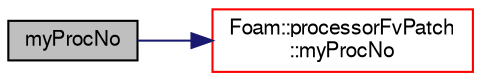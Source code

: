 digraph "myProcNo"
{
  bgcolor="transparent";
  edge [fontname="FreeSans",fontsize="10",labelfontname="FreeSans",labelfontsize="10"];
  node [fontname="FreeSans",fontsize="10",shape=record];
  rankdir="LR";
  Node730 [label="myProcNo",height=0.2,width=0.4,color="black", fillcolor="grey75", style="filled", fontcolor="black"];
  Node730 -> Node731 [color="midnightblue",fontsize="10",style="solid",fontname="FreeSans"];
  Node731 [label="Foam::processorFvPatch\l::myProcNo",height=0.2,width=0.4,color="red",URL="$a22826.html#a6fd91c64da3102cc34122ec5a9c4a400",tooltip="Return processor number. "];
}
